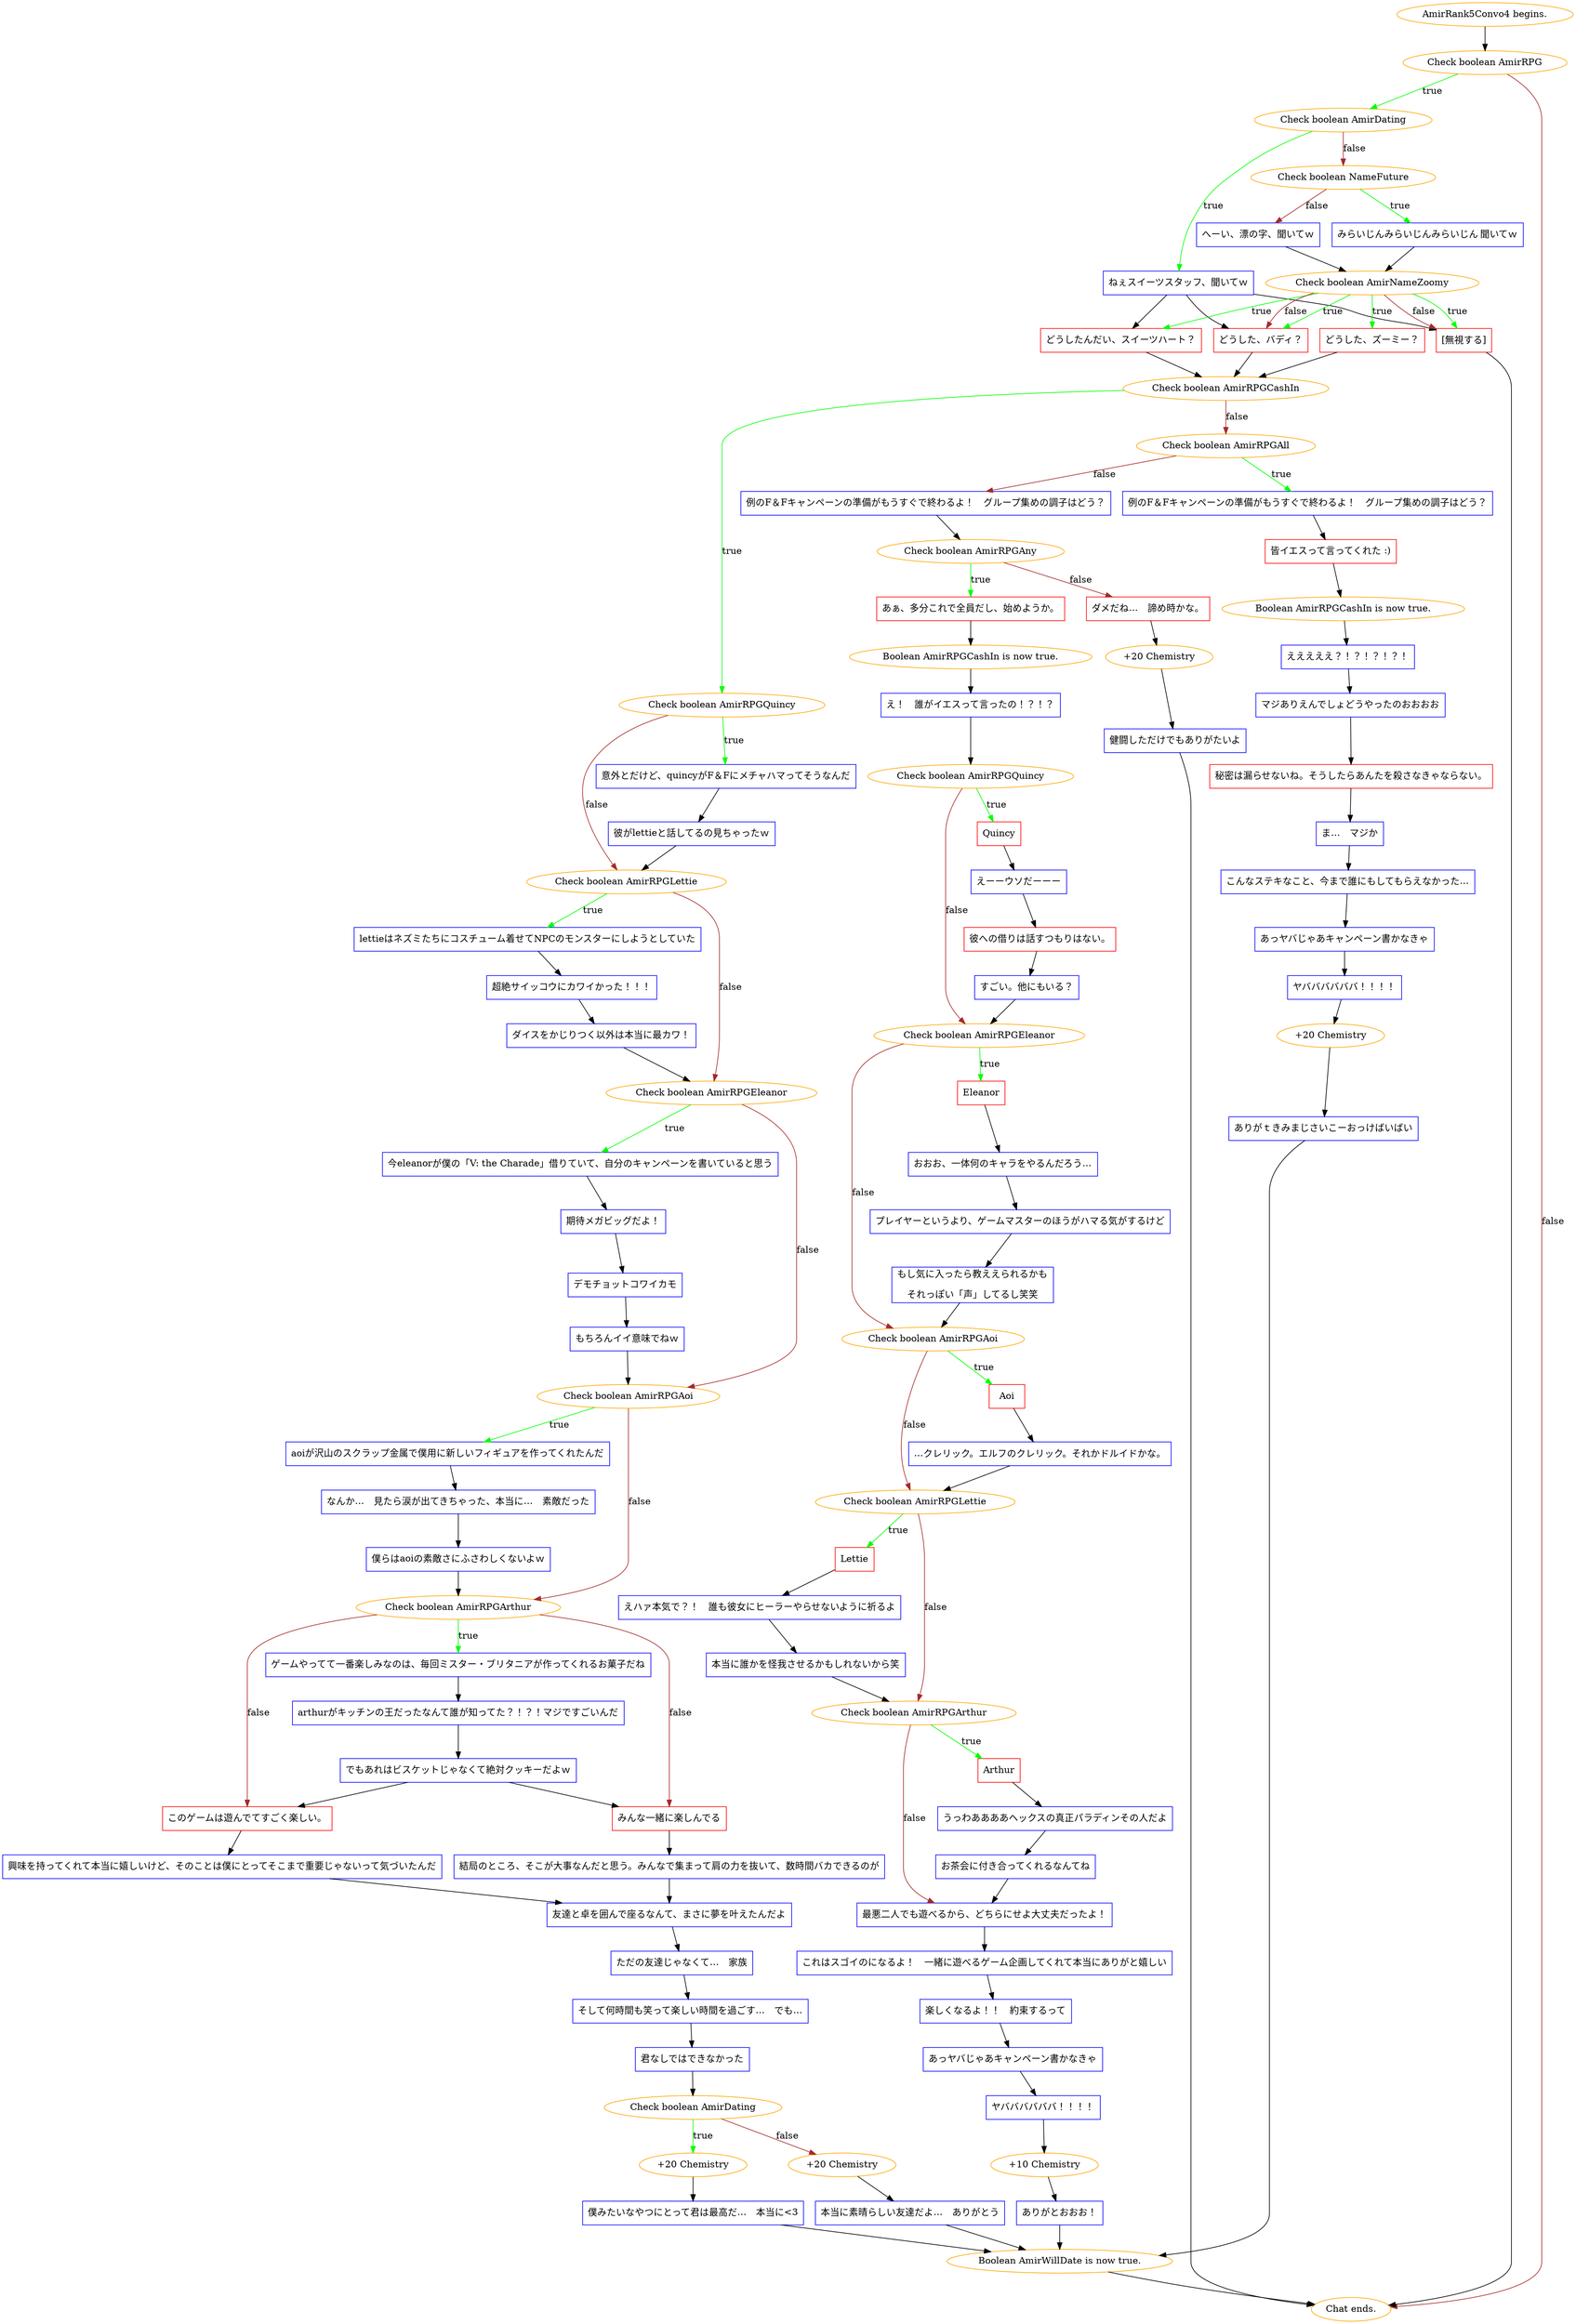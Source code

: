 digraph {
	"AmirRank5Convo4 begins." [color=orange];
		"AmirRank5Convo4 begins." -> j1873986939;
	j1873986939 [label="Check boolean AmirRPG",color=orange];
		j1873986939 -> j43191877 [label=true,color=green];
		j1873986939 -> "Chat ends." [label=false,color=brown];
	j43191877 [label="Check boolean AmirDating",color=orange];
		j43191877 -> j1247604864 [label=true,color=green];
		j43191877 -> j1671112374 [label=false,color=brown];
	"Chat ends." [color=orange];
	j1247604864 [label="ねぇスイーツスタッフ、聞いてｗ",shape=box,color=blue];
		j1247604864 -> j513989346;
		j1247604864 -> j2360318100;
		j1247604864 -> j85835136;
	j1671112374 [label="Check boolean NameFuture",color=orange];
		j1671112374 -> j1371906826 [label=true,color=green];
		j1671112374 -> j2786681556 [label=false,color=brown];
	j513989346 [label="どうしたんだい、スイーツハート？",shape=box,color=red];
		j513989346 -> j2764744817;
	j2360318100 [label="どうした、バディ？",shape=box,color=red];
		j2360318100 -> j2764744817;
	j85835136 [label="[無視する]",shape=box,color=red];
		j85835136 -> "Chat ends.";
	j1371906826 [label="みらいじんみらいじんみらいじん 聞いてｗ",shape=box,color=blue];
		j1371906826 -> j1659394248;
	j2786681556 [label="へーい、漂の字、聞いてｗ",shape=box,color=blue];
		j2786681556 -> j1659394248;
	j2764744817 [label="Check boolean AmirRPGCashIn",color=orange];
		j2764744817 -> j24204605 [label=true,color=green];
		j2764744817 -> j1067821991 [label=false,color=brown];
	j1659394248 [label="Check boolean AmirNameZoomy",color=orange];
		j1659394248 -> j513989346 [label=true,color=green];
		j1659394248 -> j4119204889 [label=true,color=green];
		j1659394248 -> j2360318100 [label=true,color=green];
		j1659394248 -> j85835136 [label=true,color=green];
		j1659394248 -> j2360318100 [label=false,color=brown];
		j1659394248 -> j85835136 [label=false,color=brown];
	j24204605 [label="Check boolean AmirRPGQuincy",color=orange];
		j24204605 -> j1040908050 [label=true,color=green];
		j24204605 -> j3247779401 [label=false,color=brown];
	j1067821991 [label="Check boolean AmirRPGAll",color=orange];
		j1067821991 -> j268001706 [label=true,color=green];
		j1067821991 -> j286071322 [label=false,color=brown];
	j4119204889 [label="どうした、ズーミー？",shape=box,color=red];
		j4119204889 -> j2764744817;
	j1040908050 [label="意外とだけど、quincyがF＆Fにメチャハマってそうなんだ",shape=box,color=blue];
		j1040908050 -> j1643585703;
	j3247779401 [label="Check boolean AmirRPGLettie",color=orange];
		j3247779401 -> j643252008 [label=true,color=green];
		j3247779401 -> j3931330636 [label=false,color=brown];
	j268001706 [label="例のF＆Fキャンペーンの準備がもうすぐで終わるよ！　グループ集めの調子はどう？",shape=box,color=blue];
		j268001706 -> j1568578423;
	j286071322 [label="例のF＆Fキャンペーンの準備がもうすぐで終わるよ！　グループ集めの調子はどう？",shape=box,color=blue];
		j286071322 -> j1807647523;
	j1643585703 [label="彼がlettieと話してるの見ちゃったｗ",shape=box,color=blue];
		j1643585703 -> j3247779401;
	j643252008 [label="lettieはネズミたちにコスチューム着せてNPCのモンスターにしようとしていた",shape=box,color=blue];
		j643252008 -> j950492147;
	j3931330636 [label="Check boolean AmirRPGEleanor",color=orange];
		j3931330636 -> j2797834344 [label=true,color=green];
		j3931330636 -> j1934026461 [label=false,color=brown];
	j1568578423 [label="皆イエスって言ってくれた :)",shape=box,color=red];
		j1568578423 -> j545259093;
	j1807647523 [label="Check boolean AmirRPGAny",color=orange];
		j1807647523 -> j4067933205 [label=true,color=green];
		j1807647523 -> j919418322 [label=false,color=brown];
	j950492147 [label="超絶サイッコウにカワイかった！！！",shape=box,color=blue];
		j950492147 -> j2153371109;
	j2797834344 [label="今eleanorが僕の「V: the Charade」借りていて、自分のキャンペーンを書いていると思う",shape=box,color=blue];
		j2797834344 -> j2643991486;
	j1934026461 [label="Check boolean AmirRPGAoi",color=orange];
		j1934026461 -> j2440932271 [label=true,color=green];
		j1934026461 -> j2802485785 [label=false,color=brown];
	j545259093 [label="Boolean AmirRPGCashIn is now true.",color=orange];
		j545259093 -> j13703460;
	j4067933205 [label="あぁ、多分これで全員だし、始めようか。",shape=box,color=red];
		j4067933205 -> j2888024239;
	j919418322 [label="ダメだね…　諦め時かな。",shape=box,color=red];
		j919418322 -> j4236669709;
	j2153371109 [label="ダイスをかじりつく以外は本当に最カワ！",shape=box,color=blue];
		j2153371109 -> j3931330636;
	j2643991486 [label="期待メガビッグだよ！",shape=box,color=blue];
		j2643991486 -> j2947596986;
	j2440932271 [label="aoiが沢山のスクラップ金属で僕用に新しいフィギュアを作ってくれたんだ",shape=box,color=blue];
		j2440932271 -> j2931687323;
	j2802485785 [label="Check boolean AmirRPGArthur",color=orange];
		j2802485785 -> j3955968251 [label=true,color=green];
		j2802485785 -> j3317087381 [label=false,color=brown];
		j2802485785 -> j968446521 [label=false,color=brown];
	j13703460 [label="えええええ？！？！？！？！",shape=box,color=blue];
		j13703460 -> j3501290281;
	j2888024239 [label="Boolean AmirRPGCashIn is now true.",color=orange];
		j2888024239 -> j392578318;
	j4236669709 [label="+20 Chemistry",color=orange];
		j4236669709 -> j3565550752;
	j2947596986 [label="デモチョットコワイカモ",shape=box,color=blue];
		j2947596986 -> j3842532294;
	j2931687323 [label="なんか…　見たら涙が出てきちゃった、本当に…　素敵だった",shape=box,color=blue];
		j2931687323 -> j3855616606;
	j3955968251 [label="ゲームやってて一番楽しみなのは、毎回ミスター・ブリタニアが作ってくれるお菓子だね",shape=box,color=blue];
		j3955968251 -> j744264979;
	j3317087381 [label="このゲームは遊んでてすごく楽しい。",shape=box,color=red];
		j3317087381 -> j3029532055;
	j968446521 [label="みんな一緒に楽しんでる",shape=box,color=red];
		j968446521 -> j1123470074;
	j3501290281 [label="マジありえんでしょどうやったのおおおお",shape=box,color=blue];
		j3501290281 -> j1406555399;
	j392578318 [label="え！　誰がイエスって言ったの！？！？",shape=box,color=blue];
		j392578318 -> j652497461;
	j3565550752 [label="健闘しただけでもありがたいよ",shape=box,color=blue];
		j3565550752 -> "Chat ends.";
	j3842532294 [label="もちろんイイ意味でねｗ",shape=box,color=blue];
		j3842532294 -> j1934026461;
	j3855616606 [label="僕らはaoiの素敵さにふさわしくないよｗ",shape=box,color=blue];
		j3855616606 -> j2802485785;
	j744264979 [label="arthurがキッチンの王だったなんて誰が知ってた？！？！マジですごいんだ",shape=box,color=blue];
		j744264979 -> j2009480031;
	j3029532055 [label="興味を持ってくれて本当に嬉しいけど、そのことは僕にとってそこまで重要じゃないって気づいたんだ",shape=box,color=blue];
		j3029532055 -> j78496480;
	j1123470074 [label="結局のところ、そこが大事なんだと思う。みんなで集まって肩の力を抜いて、数時間バカできるのが",shape=box,color=blue];
		j1123470074 -> j78496480;
	j1406555399 [label="秘密は漏らせないね。そうしたらあんたを殺さなきゃならない。",shape=box,color=red];
		j1406555399 -> j3031760526;
	j652497461 [label="Check boolean AmirRPGQuincy",color=orange];
		j652497461 -> j484301625 [label=true,color=green];
		j652497461 -> j3007899053 [label=false,color=brown];
	j2009480031 [label="でもあれはビスケットじゃなくて絶対クッキーだよｗ",shape=box,color=blue];
		j2009480031 -> j3317087381;
		j2009480031 -> j968446521;
	j78496480 [label="友達と卓を囲んで座るなんて、まさに夢を叶えたんだよ",shape=box,color=blue];
		j78496480 -> j1767667819;
	j3031760526 [label="ま…　マジか",shape=box,color=blue];
		j3031760526 -> j3580738878;
	j484301625 [label="Quincy",shape=box,color=red];
		j484301625 -> j1642887048;
	j3007899053 [label="Check boolean AmirRPGEleanor",color=orange];
		j3007899053 -> j2621623477 [label=true,color=green];
		j3007899053 -> j999572931 [label=false,color=brown];
	j1767667819 [label="ただの友達じゃなくて…　家族",shape=box,color=blue];
		j1767667819 -> j2266350257;
	j3580738878 [label="こんなステキなこと、今まで誰にもしてもらえなかった…",shape=box,color=blue];
		j3580738878 -> j3669318728;
	j1642887048 [label="えーーウソだーーー",shape=box,color=blue];
		j1642887048 -> j3243975282;
	j2621623477 [label="Eleanor",shape=box,color=red];
		j2621623477 -> j2130286505;
	j999572931 [label="Check boolean AmirRPGAoi",color=orange];
		j999572931 -> j2928651857 [label=true,color=green];
		j999572931 -> j3747410780 [label=false,color=brown];
	j2266350257 [label="そして何時間も笑って楽しい時間を過ごす…　でも…",shape=box,color=blue];
		j2266350257 -> j2138914107;
	j3669318728 [label="あっヤバじゃあキャンペーン書かなきゃ",shape=box,color=blue];
		j3669318728 -> j2014636504;
	j3243975282 [label="彼への借りは話すつもりはない。",shape=box,color=red];
		j3243975282 -> j2488208711;
	j2130286505 [label="おおお、一体何のキャラをやるんだろう…",shape=box,color=blue];
		j2130286505 -> j4258581484;
	j2928651857 [label="Aoi",shape=box,color=red];
		j2928651857 -> j3669166675;
	j3747410780 [label="Check boolean AmirRPGLettie",color=orange];
		j3747410780 -> j1460445508 [label=true,color=green];
		j3747410780 -> j2094063887 [label=false,color=brown];
	j2138914107 [label="君なしではできなかった",shape=box,color=blue];
		j2138914107 -> j2285115828;
	j2014636504 [label="ヤババババババ！！！！",shape=box,color=blue];
		j2014636504 -> j2670724208;
	j2488208711 [label="すごい。他にもいる？",shape=box,color=blue];
		j2488208711 -> j3007899053;
	j4258581484 [label="プレイヤーというより、ゲームマスターのほうがハマる気がするけど",shape=box,color=blue];
		j4258581484 -> j1210590216;
	j3669166675 [label="…クレリック。エルフのクレリック。それかドルイドかな。",shape=box,color=blue];
		j3669166675 -> j3747410780;
	j1460445508 [label="Lettie",shape=box,color=red];
		j1460445508 -> j2231308756;
	j2094063887 [label="Check boolean AmirRPGArthur",color=orange];
		j2094063887 -> j2511404380 [label=true,color=green];
		j2094063887 -> j189060274 [label=false,color=brown];
	j2285115828 [label="Check boolean AmirDating",color=orange];
		j2285115828 -> j1445105937 [label=true,color=green];
		j2285115828 -> j3639575916 [label=false,color=brown];
	j2670724208 [label="+20 Chemistry",color=orange];
		j2670724208 -> j170468237;
	j1210590216 [label="もし気に入ったら教ええられるかも
それっぽい「声」してるし笑笑",shape=box,color=blue];
		j1210590216 -> j999572931;
	j2231308756 [label="えハァ本気で？！　誰も彼女にヒーラーやらせないように祈るよ",shape=box,color=blue];
		j2231308756 -> j1442717518;
	j2511404380 [label="Arthur",shape=box,color=red];
		j2511404380 -> j935365099;
	j189060274 [label="最悪二人でも遊べるから、どちらにせよ大丈夫だったよ！",shape=box,color=blue];
		j189060274 -> j1263975222;
	j1445105937 [label="+20 Chemistry",color=orange];
		j1445105937 -> j2953057314;
	j3639575916 [label="+20 Chemistry",color=orange];
		j3639575916 -> j152417664;
	j170468237 [label="ありがｔきみまじさいこーおっけばいばい",shape=box,color=blue];
		j170468237 -> j1538486228;
	j1442717518 [label="本当に誰かを怪我させるかもしれないから笑",shape=box,color=blue];
		j1442717518 -> j2094063887;
	j935365099 [label="うっわああああヘックスの真正パラディンその人だよ",shape=box,color=blue];
		j935365099 -> j2841830808;
	j1263975222 [label="これはスゴイのになるよ！　一緒に遊べるゲーム企画してくれて本当にありがと嬉しい",shape=box,color=blue];
		j1263975222 -> j122751567;
	j2953057314 [label="僕みたいなやつにとって君は最高だ…　本当に<3",shape=box,color=blue];
		j2953057314 -> j1538486228;
	j152417664 [label="本当に素晴らしい友達だよ…　ありがとう",shape=box,color=blue];
		j152417664 -> j1538486228;
	j1538486228 [label="Boolean AmirWillDate is now true.",color=orange];
		j1538486228 -> "Chat ends.";
	j2841830808 [label="お茶会に付き合ってくれるなんてね",shape=box,color=blue];
		j2841830808 -> j189060274;
	j122751567 [label="楽しくなるよ！！　約束するって",shape=box,color=blue];
		j122751567 -> j3749024735;
	j3749024735 [label="あっヤバじゃあキャンペーン書かなきゃ",shape=box,color=blue];
		j3749024735 -> j2784522871;
	j2784522871 [label="ヤババババババ！！！！",shape=box,color=blue];
		j2784522871 -> j2182560233;
	j2182560233 [label="+10 Chemistry",color=orange];
		j2182560233 -> j2984015169;
	j2984015169 [label="ありがとおおお！",shape=box,color=blue];
		j2984015169 -> j1538486228;
}